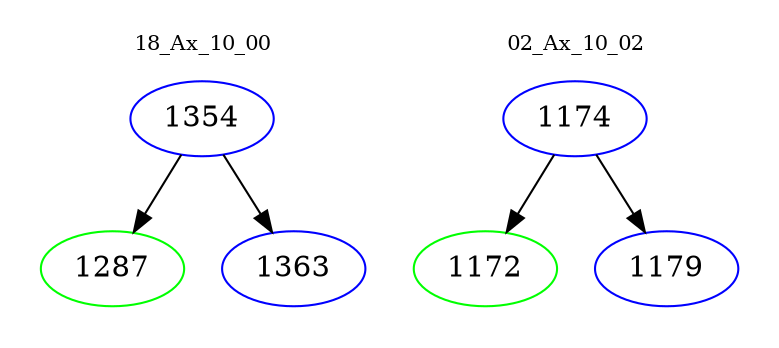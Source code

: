 digraph{
subgraph cluster_0 {
color = white
label = "18_Ax_10_00";
fontsize=10;
T0_1354 [label="1354", color="blue"]
T0_1354 -> T0_1287 [color="black"]
T0_1287 [label="1287", color="green"]
T0_1354 -> T0_1363 [color="black"]
T0_1363 [label="1363", color="blue"]
}
subgraph cluster_1 {
color = white
label = "02_Ax_10_02";
fontsize=10;
T1_1174 [label="1174", color="blue"]
T1_1174 -> T1_1172 [color="black"]
T1_1172 [label="1172", color="green"]
T1_1174 -> T1_1179 [color="black"]
T1_1179 [label="1179", color="blue"]
}
}
